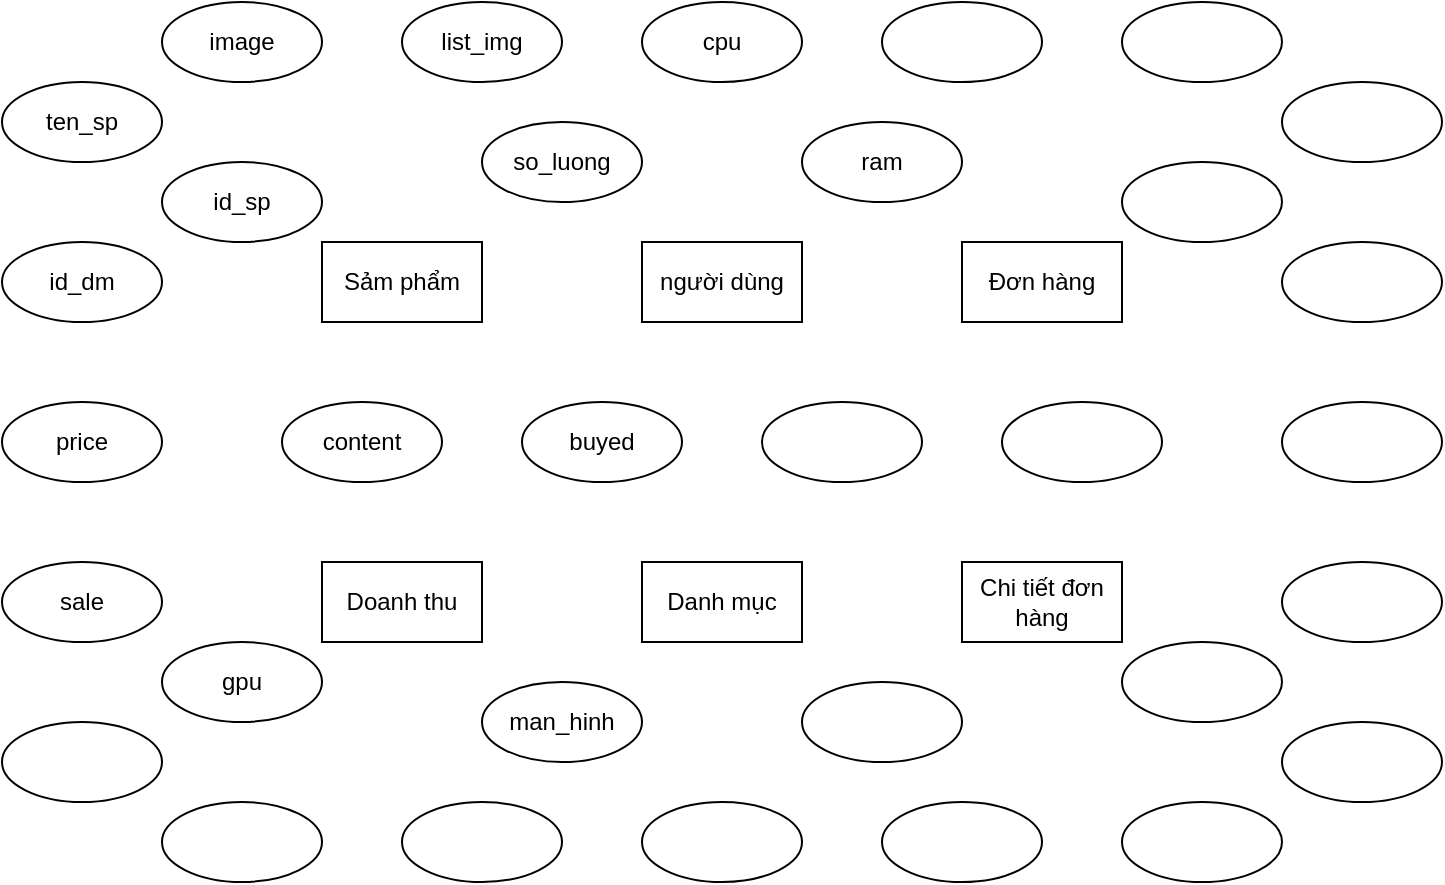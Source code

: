 <mxfile version="13.6.4" type="github">
  <diagram id="hOod1mmrQ7tNIf-bNXF_" name="Page-1">
    <mxGraphModel dx="1038" dy="580" grid="1" gridSize="10" guides="1" tooltips="1" connect="1" arrows="1" fold="1" page="1" pageScale="1" pageWidth="827" pageHeight="1169" math="0" shadow="0">
      <root>
        <mxCell id="0" />
        <mxCell id="1" parent="0" />
        <mxCell id="KXE_YJxMj5wvExtHpZlO-1" value="Sảm phẩm" style="rounded=0;whiteSpace=wrap;html=1;" parent="1" vertex="1">
          <mxGeometry x="200" y="160" width="80" height="40" as="geometry" />
        </mxCell>
        <mxCell id="KXE_YJxMj5wvExtHpZlO-2" value="người dùng" style="rounded=0;whiteSpace=wrap;html=1;" parent="1" vertex="1">
          <mxGeometry x="360" y="160" width="80" height="40" as="geometry" />
        </mxCell>
        <mxCell id="KXE_YJxMj5wvExtHpZlO-4" value="Doanh thu" style="rounded=0;whiteSpace=wrap;html=1;" parent="1" vertex="1">
          <mxGeometry x="200" y="320" width="80" height="40" as="geometry" />
        </mxCell>
        <mxCell id="KXE_YJxMj5wvExtHpZlO-5" value="Đơn hàng" style="rounded=0;whiteSpace=wrap;html=1;" parent="1" vertex="1">
          <mxGeometry x="520" y="160" width="80" height="40" as="geometry" />
        </mxCell>
        <mxCell id="KXE_YJxMj5wvExtHpZlO-6" value="Chi tiết đơn hàng" style="rounded=0;whiteSpace=wrap;html=1;" parent="1" vertex="1">
          <mxGeometry x="520" y="320" width="80" height="40" as="geometry" />
        </mxCell>
        <mxCell id="KXE_YJxMj5wvExtHpZlO-7" value="Danh mục" style="rounded=0;whiteSpace=wrap;html=1;" parent="1" vertex="1">
          <mxGeometry x="360" y="320" width="80" height="40" as="geometry" />
        </mxCell>
        <mxCell id="KXE_YJxMj5wvExtHpZlO-9" value="ten_sp" style="ellipse;whiteSpace=wrap;html=1;" parent="1" vertex="1">
          <mxGeometry x="40" y="80" width="80" height="40" as="geometry" />
        </mxCell>
        <mxCell id="KXE_YJxMj5wvExtHpZlO-10" value="id_sp" style="ellipse;whiteSpace=wrap;html=1;" parent="1" vertex="1">
          <mxGeometry x="120" y="120" width="80" height="40" as="geometry" />
        </mxCell>
        <mxCell id="KXE_YJxMj5wvExtHpZlO-11" value="" style="ellipse;whiteSpace=wrap;html=1;" parent="1" vertex="1">
          <mxGeometry x="440" y="380" width="80" height="40" as="geometry" />
        </mxCell>
        <mxCell id="KXE_YJxMj5wvExtHpZlO-12" value="man_hinh" style="ellipse;whiteSpace=wrap;html=1;" parent="1" vertex="1">
          <mxGeometry x="280" y="380" width="80" height="40" as="geometry" />
        </mxCell>
        <mxCell id="KXE_YJxMj5wvExtHpZlO-13" value="" style="ellipse;whiteSpace=wrap;html=1;" parent="1" vertex="1">
          <mxGeometry x="600" y="360" width="80" height="40" as="geometry" />
        </mxCell>
        <mxCell id="KXE_YJxMj5wvExtHpZlO-14" value="gpu" style="ellipse;whiteSpace=wrap;html=1;" parent="1" vertex="1">
          <mxGeometry x="120" y="360" width="80" height="40" as="geometry" />
        </mxCell>
        <mxCell id="KXE_YJxMj5wvExtHpZlO-15" value="" style="ellipse;whiteSpace=wrap;html=1;" parent="1" vertex="1">
          <mxGeometry x="600" y="120" width="80" height="40" as="geometry" />
        </mxCell>
        <mxCell id="KXE_YJxMj5wvExtHpZlO-16" value="ram" style="ellipse;whiteSpace=wrap;html=1;" parent="1" vertex="1">
          <mxGeometry x="440" y="100" width="80" height="40" as="geometry" />
        </mxCell>
        <mxCell id="KXE_YJxMj5wvExtHpZlO-17" value="so_luong" style="ellipse;whiteSpace=wrap;html=1;" parent="1" vertex="1">
          <mxGeometry x="280" y="100" width="80" height="40" as="geometry" />
        </mxCell>
        <mxCell id="KXE_YJxMj5wvExtHpZlO-18" value="" style="ellipse;whiteSpace=wrap;html=1;" parent="1" vertex="1">
          <mxGeometry x="540" y="240" width="80" height="40" as="geometry" />
        </mxCell>
        <mxCell id="KXE_YJxMj5wvExtHpZlO-19" value="" style="ellipse;whiteSpace=wrap;html=1;" parent="1" vertex="1">
          <mxGeometry x="420" y="240" width="80" height="40" as="geometry" />
        </mxCell>
        <mxCell id="KXE_YJxMj5wvExtHpZlO-20" value="id_dm" style="ellipse;whiteSpace=wrap;html=1;" parent="1" vertex="1">
          <mxGeometry x="40" y="160" width="80" height="40" as="geometry" />
        </mxCell>
        <mxCell id="KXE_YJxMj5wvExtHpZlO-21" value="content" style="ellipse;whiteSpace=wrap;html=1;" parent="1" vertex="1">
          <mxGeometry x="180" y="240" width="80" height="40" as="geometry" />
        </mxCell>
        <mxCell id="KXE_YJxMj5wvExtHpZlO-22" value="buyed" style="ellipse;whiteSpace=wrap;html=1;" parent="1" vertex="1">
          <mxGeometry x="300" y="240" width="80" height="40" as="geometry" />
        </mxCell>
        <mxCell id="KXE_YJxMj5wvExtHpZlO-23" value="image" style="ellipse;whiteSpace=wrap;html=1;" parent="1" vertex="1">
          <mxGeometry x="120" y="40" width="80" height="40" as="geometry" />
        </mxCell>
        <mxCell id="KXE_YJxMj5wvExtHpZlO-24" value="" style="ellipse;whiteSpace=wrap;html=1;" parent="1" vertex="1">
          <mxGeometry x="40" y="400" width="80" height="40" as="geometry" />
        </mxCell>
        <mxCell id="KXE_YJxMj5wvExtHpZlO-25" value="sale" style="ellipse;whiteSpace=wrap;html=1;" parent="1" vertex="1">
          <mxGeometry x="40" y="320" width="80" height="40" as="geometry" />
        </mxCell>
        <mxCell id="KXE_YJxMj5wvExtHpZlO-26" value="price" style="ellipse;whiteSpace=wrap;html=1;" parent="1" vertex="1">
          <mxGeometry x="40" y="240" width="80" height="40" as="geometry" />
        </mxCell>
        <mxCell id="KXE_YJxMj5wvExtHpZlO-27" value="" style="ellipse;whiteSpace=wrap;html=1;" parent="1" vertex="1">
          <mxGeometry x="120" y="440" width="80" height="40" as="geometry" />
        </mxCell>
        <mxCell id="KXE_YJxMj5wvExtHpZlO-28" value="" style="ellipse;whiteSpace=wrap;html=1;" parent="1" vertex="1">
          <mxGeometry x="240" y="440" width="80" height="40" as="geometry" />
        </mxCell>
        <mxCell id="KXE_YJxMj5wvExtHpZlO-29" value="" style="ellipse;whiteSpace=wrap;html=1;" parent="1" vertex="1">
          <mxGeometry x="360" y="440" width="80" height="40" as="geometry" />
        </mxCell>
        <mxCell id="KXE_YJxMj5wvExtHpZlO-30" value="" style="ellipse;whiteSpace=wrap;html=1;" parent="1" vertex="1">
          <mxGeometry x="480" y="440" width="80" height="40" as="geometry" />
        </mxCell>
        <mxCell id="KXE_YJxMj5wvExtHpZlO-31" value="" style="ellipse;whiteSpace=wrap;html=1;" parent="1" vertex="1">
          <mxGeometry x="600" y="440" width="80" height="40" as="geometry" />
        </mxCell>
        <mxCell id="KXE_YJxMj5wvExtHpZlO-32" value="list_img" style="ellipse;whiteSpace=wrap;html=1;" parent="1" vertex="1">
          <mxGeometry x="240" y="40" width="80" height="40" as="geometry" />
        </mxCell>
        <mxCell id="KXE_YJxMj5wvExtHpZlO-33" value="cpu" style="ellipse;whiteSpace=wrap;html=1;" parent="1" vertex="1">
          <mxGeometry x="360" y="40" width="80" height="40" as="geometry" />
        </mxCell>
        <mxCell id="KXE_YJxMj5wvExtHpZlO-34" value="" style="ellipse;whiteSpace=wrap;html=1;" parent="1" vertex="1">
          <mxGeometry x="480" y="40" width="80" height="40" as="geometry" />
        </mxCell>
        <mxCell id="KXE_YJxMj5wvExtHpZlO-35" value="" style="ellipse;whiteSpace=wrap;html=1;" parent="1" vertex="1">
          <mxGeometry x="600" y="40" width="80" height="40" as="geometry" />
        </mxCell>
        <mxCell id="KXE_YJxMj5wvExtHpZlO-36" value="" style="ellipse;whiteSpace=wrap;html=1;" parent="1" vertex="1">
          <mxGeometry x="680" y="400" width="80" height="40" as="geometry" />
        </mxCell>
        <mxCell id="KXE_YJxMj5wvExtHpZlO-37" value="" style="ellipse;whiteSpace=wrap;html=1;" parent="1" vertex="1">
          <mxGeometry x="680" y="320" width="80" height="40" as="geometry" />
        </mxCell>
        <mxCell id="KXE_YJxMj5wvExtHpZlO-38" value="" style="ellipse;whiteSpace=wrap;html=1;" parent="1" vertex="1">
          <mxGeometry x="680" y="240" width="80" height="40" as="geometry" />
        </mxCell>
        <mxCell id="KXE_YJxMj5wvExtHpZlO-39" value="" style="ellipse;whiteSpace=wrap;html=1;" parent="1" vertex="1">
          <mxGeometry x="680" y="160" width="80" height="40" as="geometry" />
        </mxCell>
        <mxCell id="KXE_YJxMj5wvExtHpZlO-40" value="" style="ellipse;whiteSpace=wrap;html=1;" parent="1" vertex="1">
          <mxGeometry x="680" y="80" width="80" height="40" as="geometry" />
        </mxCell>
      </root>
    </mxGraphModel>
  </diagram>
</mxfile>
